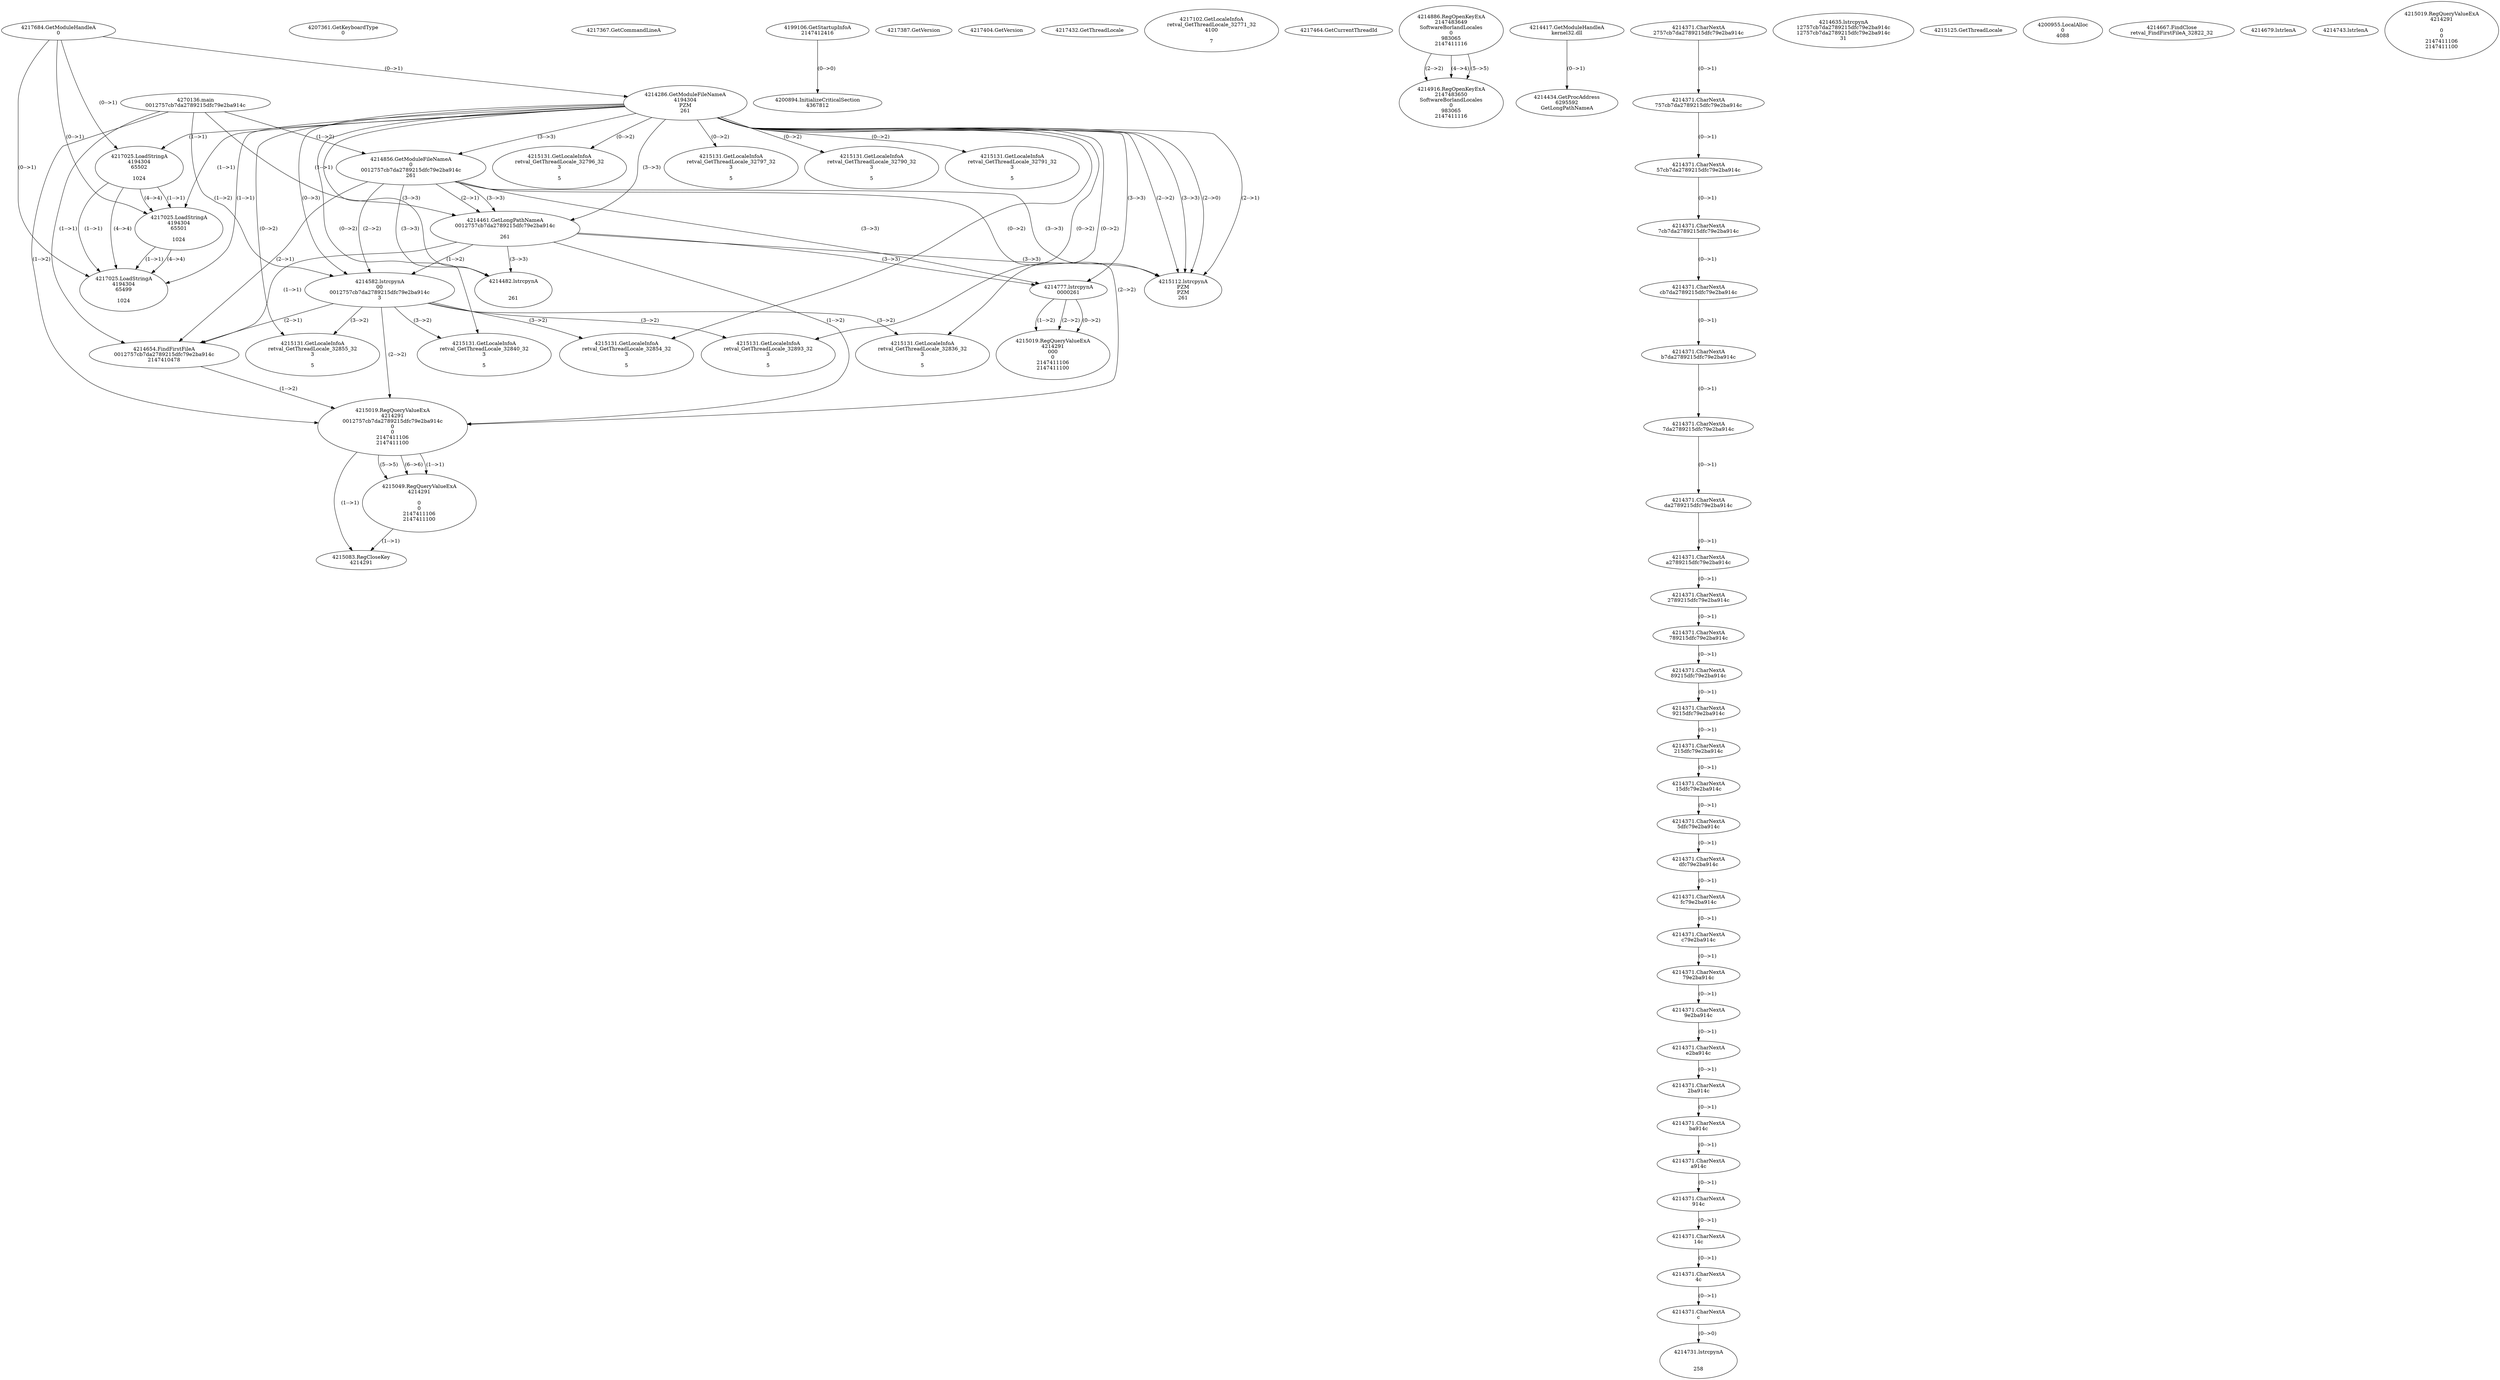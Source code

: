 // Global SCDG with merge call
digraph {
	0 [label="4270136.main
0012757cb7da2789215dfc79e2ba914c"]
	1 [label="4217684.GetModuleHandleA
0"]
	2 [label="4207361.GetKeyboardType
0"]
	3 [label="4217367.GetCommandLineA
"]
	4 [label="4199106.GetStartupInfoA
2147412416"]
	5 [label="4217387.GetVersion
"]
	6 [label="4217404.GetVersion
"]
	7 [label="4217432.GetThreadLocale
"]
	8 [label="4217102.GetLocaleInfoA
retval_GetThreadLocale_32771_32
4100

7"]
	9 [label="4217464.GetCurrentThreadId
"]
	10 [label="4214286.GetModuleFileNameA
4194304
PZM
261"]
	1 -> 10 [label="(0-->1)"]
	11 [label="4214856.GetModuleFileNameA
0
0012757cb7da2789215dfc79e2ba914c
261"]
	0 -> 11 [label="(1-->2)"]
	10 -> 11 [label="(3-->3)"]
	12 [label="4214886.RegOpenKeyExA
2147483649
Software\Borland\Locales
0
983065
2147411116"]
	13 [label="4214417.GetModuleHandleA
kernel32.dll"]
	14 [label="4214434.GetProcAddress
6295592
GetLongPathNameA"]
	13 -> 14 [label="(0-->1)"]
	15 [label="4214461.GetLongPathNameA
0012757cb7da2789215dfc79e2ba914c

261"]
	0 -> 15 [label="(1-->1)"]
	11 -> 15 [label="(2-->1)"]
	10 -> 15 [label="(3-->3)"]
	11 -> 15 [label="(3-->3)"]
	16 [label="4214582.lstrcpynA
00
0012757cb7da2789215dfc79e2ba914c
3"]
	0 -> 16 [label="(1-->2)"]
	11 -> 16 [label="(2-->2)"]
	15 -> 16 [label="(1-->2)"]
	10 -> 16 [label="(0-->3)"]
	17 [label="4214371.CharNextA
2757cb7da2789215dfc79e2ba914c"]
	18 [label="4214371.CharNextA
757cb7da2789215dfc79e2ba914c"]
	17 -> 18 [label="(0-->1)"]
	19 [label="4214371.CharNextA
57cb7da2789215dfc79e2ba914c"]
	18 -> 19 [label="(0-->1)"]
	20 [label="4214371.CharNextA
7cb7da2789215dfc79e2ba914c"]
	19 -> 20 [label="(0-->1)"]
	21 [label="4214371.CharNextA
cb7da2789215dfc79e2ba914c"]
	20 -> 21 [label="(0-->1)"]
	22 [label="4214371.CharNextA
b7da2789215dfc79e2ba914c"]
	21 -> 22 [label="(0-->1)"]
	23 [label="4214371.CharNextA
7da2789215dfc79e2ba914c"]
	22 -> 23 [label="(0-->1)"]
	24 [label="4214371.CharNextA
da2789215dfc79e2ba914c"]
	23 -> 24 [label="(0-->1)"]
	25 [label="4214371.CharNextA
a2789215dfc79e2ba914c"]
	24 -> 25 [label="(0-->1)"]
	26 [label="4214371.CharNextA
2789215dfc79e2ba914c"]
	25 -> 26 [label="(0-->1)"]
	27 [label="4214371.CharNextA
789215dfc79e2ba914c"]
	26 -> 27 [label="(0-->1)"]
	28 [label="4214371.CharNextA
89215dfc79e2ba914c"]
	27 -> 28 [label="(0-->1)"]
	29 [label="4214371.CharNextA
9215dfc79e2ba914c"]
	28 -> 29 [label="(0-->1)"]
	30 [label="4214371.CharNextA
215dfc79e2ba914c"]
	29 -> 30 [label="(0-->1)"]
	31 [label="4214371.CharNextA
15dfc79e2ba914c"]
	30 -> 31 [label="(0-->1)"]
	32 [label="4214371.CharNextA
5dfc79e2ba914c"]
	31 -> 32 [label="(0-->1)"]
	33 [label="4214371.CharNextA
dfc79e2ba914c"]
	32 -> 33 [label="(0-->1)"]
	34 [label="4214371.CharNextA
fc79e2ba914c"]
	33 -> 34 [label="(0-->1)"]
	35 [label="4214371.CharNextA
c79e2ba914c"]
	34 -> 35 [label="(0-->1)"]
	36 [label="4214371.CharNextA
79e2ba914c"]
	35 -> 36 [label="(0-->1)"]
	37 [label="4214371.CharNextA
9e2ba914c"]
	36 -> 37 [label="(0-->1)"]
	38 [label="4214371.CharNextA
e2ba914c"]
	37 -> 38 [label="(0-->1)"]
	39 [label="4214371.CharNextA
2ba914c"]
	38 -> 39 [label="(0-->1)"]
	40 [label="4214371.CharNextA
ba914c"]
	39 -> 40 [label="(0-->1)"]
	41 [label="4214371.CharNextA
a914c"]
	40 -> 41 [label="(0-->1)"]
	42 [label="4214371.CharNextA
914c"]
	41 -> 42 [label="(0-->1)"]
	43 [label="4214371.CharNextA
14c"]
	42 -> 43 [label="(0-->1)"]
	44 [label="4214371.CharNextA
4c"]
	43 -> 44 [label="(0-->1)"]
	45 [label="4214371.CharNextA
c"]
	44 -> 45 [label="(0-->1)"]
	46 [label="4214635.lstrcpynA
12757cb7da2789215dfc79e2ba914c
12757cb7da2789215dfc79e2ba914c
31"]
	47 [label="4214654.FindFirstFileA
0012757cb7da2789215dfc79e2ba914c
2147410478"]
	0 -> 47 [label="(1-->1)"]
	11 -> 47 [label="(2-->1)"]
	15 -> 47 [label="(1-->1)"]
	16 -> 47 [label="(2-->1)"]
	48 [label="4215019.RegQueryValueExA
4214291
0012757cb7da2789215dfc79e2ba914c
0
0
2147411106
2147411100"]
	0 -> 48 [label="(1-->2)"]
	11 -> 48 [label="(2-->2)"]
	15 -> 48 [label="(1-->2)"]
	16 -> 48 [label="(2-->2)"]
	47 -> 48 [label="(1-->2)"]
	49 [label="4215049.RegQueryValueExA
4214291

0
0
2147411106
2147411100"]
	48 -> 49 [label="(1-->1)"]
	48 -> 49 [label="(5-->5)"]
	48 -> 49 [label="(6-->6)"]
	50 [label="4215083.RegCloseKey
4214291"]
	48 -> 50 [label="(1-->1)"]
	49 -> 50 [label="(1-->1)"]
	51 [label="4215112.lstrcpynA
PZM
PZM
261"]
	10 -> 51 [label="(2-->1)"]
	10 -> 51 [label="(2-->2)"]
	10 -> 51 [label="(3-->3)"]
	11 -> 51 [label="(3-->3)"]
	15 -> 51 [label="(3-->3)"]
	10 -> 51 [label="(2-->0)"]
	52 [label="4215125.GetThreadLocale
"]
	53 [label="4215131.GetLocaleInfoA
retval_GetThreadLocale_32836_32
3

5"]
	10 -> 53 [label="(0-->2)"]
	16 -> 53 [label="(3-->2)"]
	54 [label="4217025.LoadStringA
4194304
65502

1024"]
	1 -> 54 [label="(0-->1)"]
	10 -> 54 [label="(1-->1)"]
	55 [label="4217025.LoadStringA
4194304
65501

1024"]
	1 -> 55 [label="(0-->1)"]
	10 -> 55 [label="(1-->1)"]
	54 -> 55 [label="(1-->1)"]
	54 -> 55 [label="(4-->4)"]
	56 [label="4200894.InitializeCriticalSection
4367812"]
	4 -> 56 [label="(0-->0)"]
	57 [label="4200955.LocalAlloc
0
4088"]
	58 [label="4214916.RegOpenKeyExA
2147483650
Software\Borland\Locales
0
983065
2147411116"]
	12 -> 58 [label="(2-->2)"]
	12 -> 58 [label="(4-->4)"]
	12 -> 58 [label="(5-->5)"]
	59 [label="4214667.FindClose
retval_FindFirstFileA_32822_32"]
	60 [label="4214679.lstrlenA
"]
	61 [label="4214731.lstrcpynA


258"]
	45 -> 61 [label="(0-->0)"]
	62 [label="4214743.lstrlenA
"]
	63 [label="4214777.lstrcpynA
00\
00\
261"]
	10 -> 63 [label="(3-->3)"]
	11 -> 63 [label="(3-->3)"]
	15 -> 63 [label="(3-->3)"]
	64 [label="4215019.RegQueryValueExA
4214291
00\
0
0
2147411106
2147411100"]
	63 -> 64 [label="(1-->2)"]
	63 -> 64 [label="(2-->2)"]
	63 -> 64 [label="(0-->2)"]
	65 [label="4215131.GetLocaleInfoA
retval_GetThreadLocale_32840_32
3

5"]
	10 -> 65 [label="(0-->2)"]
	16 -> 65 [label="(3-->2)"]
	66 [label="4214482.lstrcpynA


261"]
	10 -> 66 [label="(3-->3)"]
	11 -> 66 [label="(3-->3)"]
	15 -> 66 [label="(3-->3)"]
	67 [label="4215019.RegQueryValueExA
4214291

0
0
2147411106
2147411100"]
	68 [label="4215131.GetLocaleInfoA
retval_GetThreadLocale_32796_32
3

5"]
	10 -> 68 [label="(0-->2)"]
	69 [label="4215131.GetLocaleInfoA
retval_GetThreadLocale_32893_32
3

5"]
	10 -> 69 [label="(0-->2)"]
	16 -> 69 [label="(3-->2)"]
	70 [label="4215131.GetLocaleInfoA
retval_GetThreadLocale_32855_32
3

5"]
	10 -> 70 [label="(0-->2)"]
	16 -> 70 [label="(3-->2)"]
	71 [label="4215131.GetLocaleInfoA
retval_GetThreadLocale_32797_32
3

5"]
	10 -> 71 [label="(0-->2)"]
	72 [label="4215131.GetLocaleInfoA
retval_GetThreadLocale_32790_32
3

5"]
	10 -> 72 [label="(0-->2)"]
	73 [label="4217025.LoadStringA
4194304
65499

1024"]
	1 -> 73 [label="(0-->1)"]
	10 -> 73 [label="(1-->1)"]
	54 -> 73 [label="(1-->1)"]
	55 -> 73 [label="(1-->1)"]
	54 -> 73 [label="(4-->4)"]
	55 -> 73 [label="(4-->4)"]
	74 [label="4215131.GetLocaleInfoA
retval_GetThreadLocale_32791_32
3

5"]
	10 -> 74 [label="(0-->2)"]
	75 [label="4215131.GetLocaleInfoA
retval_GetThreadLocale_32854_32
3

5"]
	10 -> 75 [label="(0-->2)"]
	16 -> 75 [label="(3-->2)"]
}
